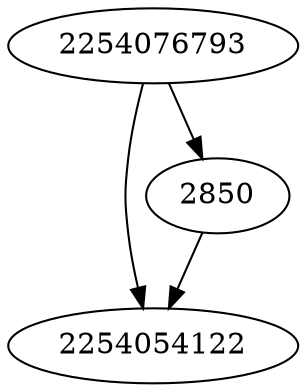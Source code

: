 strict digraph  {
2254076793;
2254054122;
2850;
2254076793 -> 2850;
2254076793 -> 2254054122;
2850 -> 2254054122;
}
